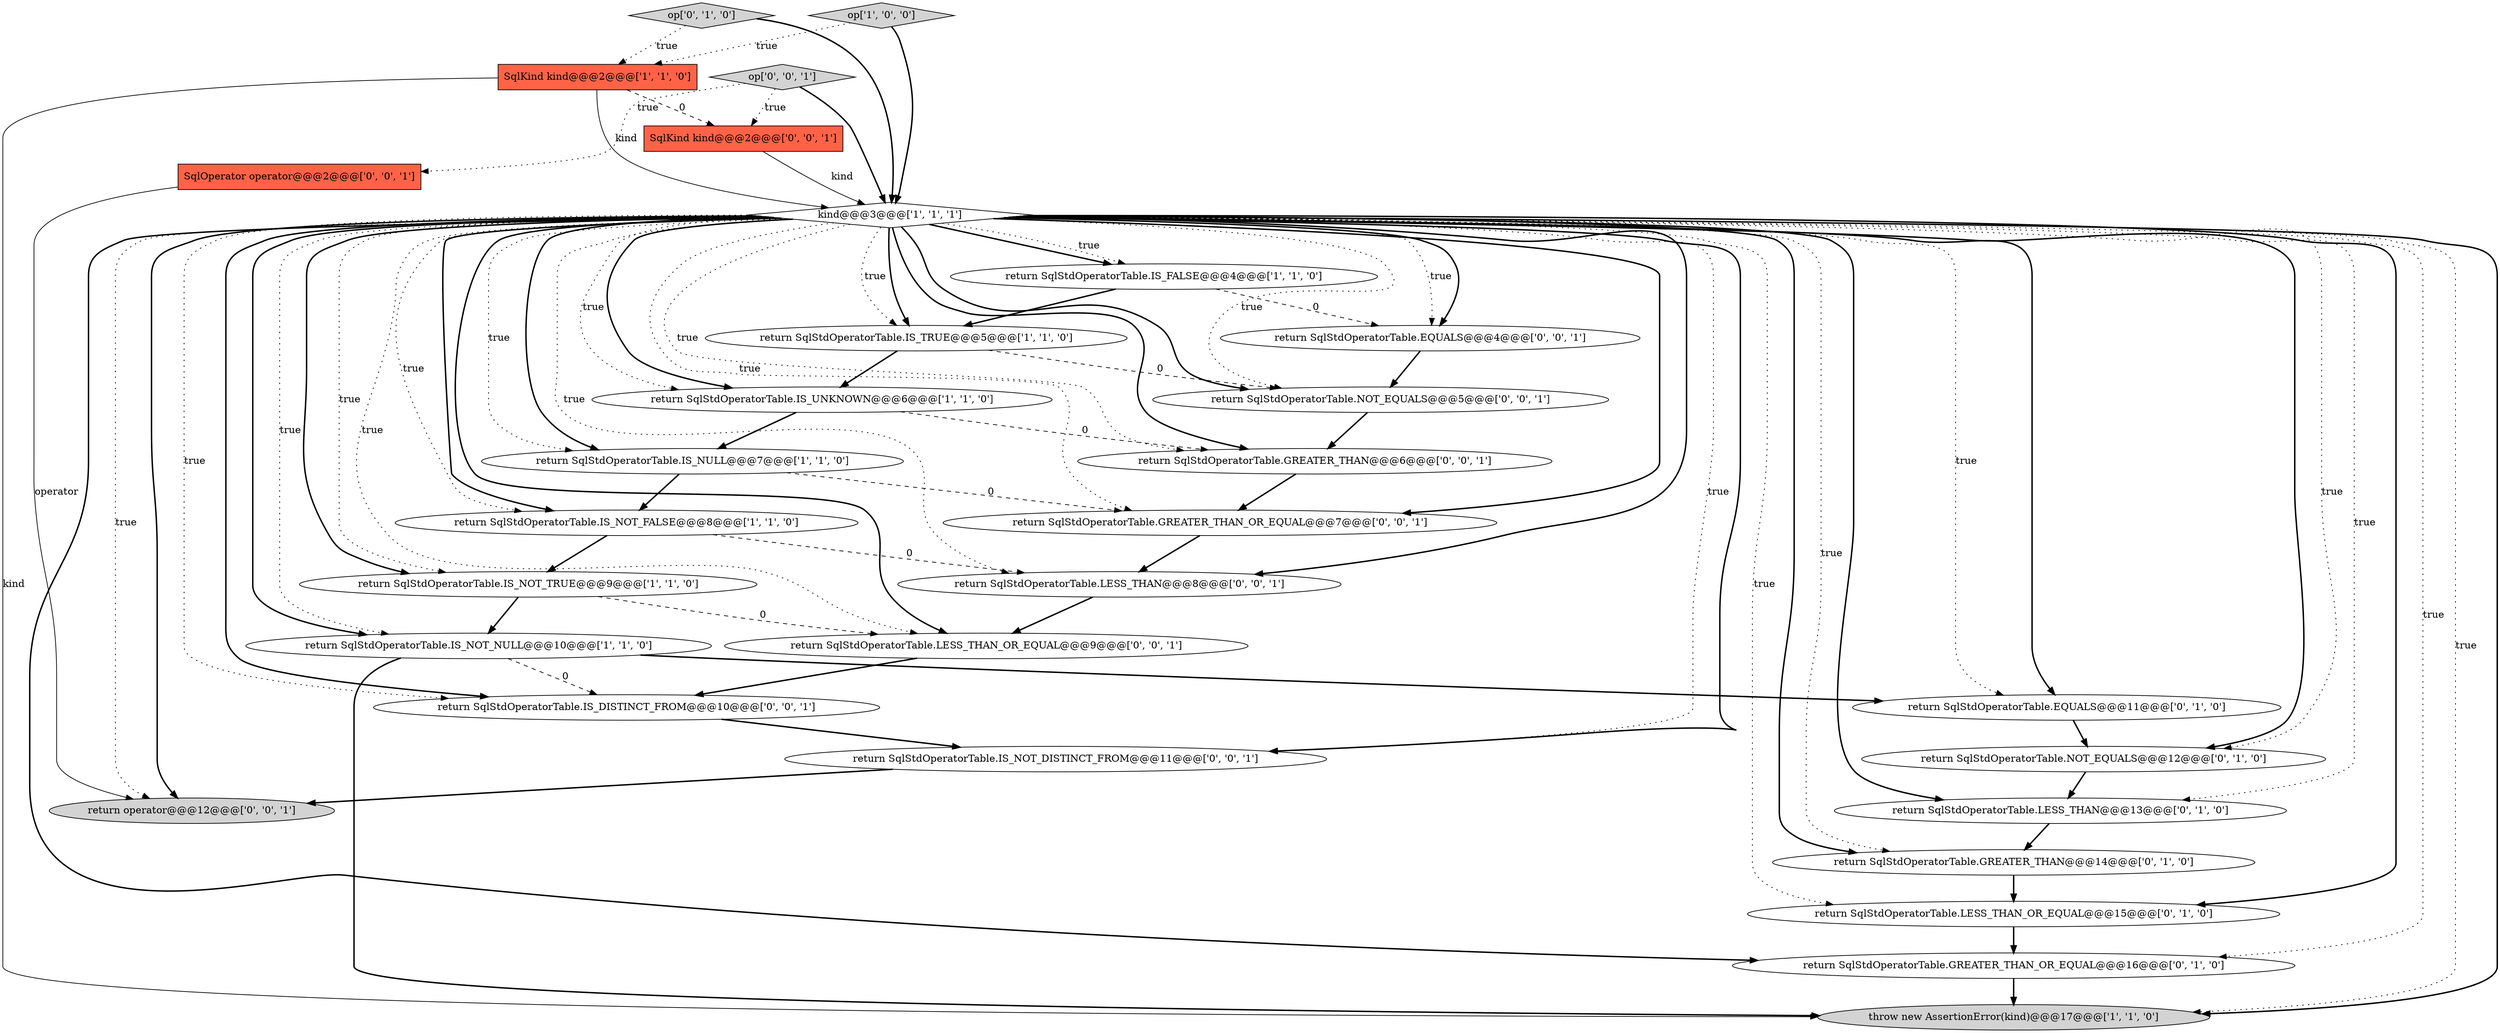 digraph {
11 [style = filled, label = "return SqlStdOperatorTable.EQUALS@@@11@@@['0', '1', '0']", fillcolor = white, shape = ellipse image = "AAA1AAABBB2BBB"];
22 [style = filled, label = "op['0', '0', '1']", fillcolor = lightgray, shape = diamond image = "AAA0AAABBB3BBB"];
28 [style = filled, label = "return SqlStdOperatorTable.GREATER_THAN_OR_EQUAL@@@7@@@['0', '0', '1']", fillcolor = white, shape = ellipse image = "AAA0AAABBB3BBB"];
16 [style = filled, label = "return SqlStdOperatorTable.GREATER_THAN_OR_EQUAL@@@16@@@['0', '1', '0']", fillcolor = white, shape = ellipse image = "AAA1AAABBB2BBB"];
6 [style = filled, label = "throw new AssertionError(kind)@@@17@@@['1', '1', '0']", fillcolor = lightgray, shape = ellipse image = "AAA0AAABBB1BBB"];
2 [style = filled, label = "return SqlStdOperatorTable.IS_NOT_FALSE@@@8@@@['1', '1', '0']", fillcolor = white, shape = ellipse image = "AAA0AAABBB1BBB"];
12 [style = filled, label = "return SqlStdOperatorTable.NOT_EQUALS@@@12@@@['0', '1', '0']", fillcolor = white, shape = ellipse image = "AAA1AAABBB2BBB"];
26 [style = filled, label = "return SqlStdOperatorTable.LESS_THAN@@@8@@@['0', '0', '1']", fillcolor = white, shape = ellipse image = "AAA0AAABBB3BBB"];
10 [style = filled, label = "SqlKind kind@@@2@@@['1', '1', '0']", fillcolor = tomato, shape = box image = "AAA0AAABBB1BBB"];
4 [style = filled, label = "return SqlStdOperatorTable.IS_FALSE@@@4@@@['1', '1', '0']", fillcolor = white, shape = ellipse image = "AAA0AAABBB1BBB"];
15 [style = filled, label = "return SqlStdOperatorTable.GREATER_THAN@@@14@@@['0', '1', '0']", fillcolor = white, shape = ellipse image = "AAA1AAABBB2BBB"];
7 [style = filled, label = "return SqlStdOperatorTable.IS_NOT_TRUE@@@9@@@['1', '1', '0']", fillcolor = white, shape = ellipse image = "AAA0AAABBB1BBB"];
23 [style = filled, label = "return operator@@@12@@@['0', '0', '1']", fillcolor = lightgray, shape = ellipse image = "AAA0AAABBB3BBB"];
9 [style = filled, label = "kind@@@3@@@['1', '1', '1']", fillcolor = white, shape = diamond image = "AAA0AAABBB1BBB"];
20 [style = filled, label = "return SqlStdOperatorTable.NOT_EQUALS@@@5@@@['0', '0', '1']", fillcolor = white, shape = ellipse image = "AAA0AAABBB3BBB"];
27 [style = filled, label = "return SqlStdOperatorTable.IS_NOT_DISTINCT_FROM@@@11@@@['0', '0', '1']", fillcolor = white, shape = ellipse image = "AAA0AAABBB3BBB"];
0 [style = filled, label = "return SqlStdOperatorTable.IS_UNKNOWN@@@6@@@['1', '1', '0']", fillcolor = white, shape = ellipse image = "AAA0AAABBB1BBB"];
13 [style = filled, label = "return SqlStdOperatorTable.LESS_THAN_OR_EQUAL@@@15@@@['0', '1', '0']", fillcolor = white, shape = ellipse image = "AAA1AAABBB2BBB"];
1 [style = filled, label = "return SqlStdOperatorTable.IS_NOT_NULL@@@10@@@['1', '1', '0']", fillcolor = white, shape = ellipse image = "AAA0AAABBB1BBB"];
14 [style = filled, label = "return SqlStdOperatorTable.LESS_THAN@@@13@@@['0', '1', '0']", fillcolor = white, shape = ellipse image = "AAA1AAABBB2BBB"];
19 [style = filled, label = "return SqlStdOperatorTable.LESS_THAN_OR_EQUAL@@@9@@@['0', '0', '1']", fillcolor = white, shape = ellipse image = "AAA0AAABBB3BBB"];
25 [style = filled, label = "return SqlStdOperatorTable.IS_DISTINCT_FROM@@@10@@@['0', '0', '1']", fillcolor = white, shape = ellipse image = "AAA0AAABBB3BBB"];
3 [style = filled, label = "return SqlStdOperatorTable.IS_TRUE@@@5@@@['1', '1', '0']", fillcolor = white, shape = ellipse image = "AAA0AAABBB1BBB"];
5 [style = filled, label = "return SqlStdOperatorTable.IS_NULL@@@7@@@['1', '1', '0']", fillcolor = white, shape = ellipse image = "AAA0AAABBB1BBB"];
21 [style = filled, label = "SqlKind kind@@@2@@@['0', '0', '1']", fillcolor = tomato, shape = box image = "AAA0AAABBB3BBB"];
24 [style = filled, label = "return SqlStdOperatorTable.GREATER_THAN@@@6@@@['0', '0', '1']", fillcolor = white, shape = ellipse image = "AAA0AAABBB3BBB"];
18 [style = filled, label = "SqlOperator operator@@@2@@@['0', '0', '1']", fillcolor = tomato, shape = box image = "AAA0AAABBB3BBB"];
29 [style = filled, label = "return SqlStdOperatorTable.EQUALS@@@4@@@['0', '0', '1']", fillcolor = white, shape = ellipse image = "AAA0AAABBB3BBB"];
8 [style = filled, label = "op['1', '0', '0']", fillcolor = lightgray, shape = diamond image = "AAA0AAABBB1BBB"];
17 [style = filled, label = "op['0', '1', '0']", fillcolor = lightgray, shape = diamond image = "AAA0AAABBB2BBB"];
1->25 [style = dashed, label="0"];
4->29 [style = dashed, label="0"];
11->12 [style = bold, label=""];
9->5 [style = dotted, label="true"];
9->13 [style = dotted, label="true"];
28->26 [style = bold, label=""];
7->19 [style = dashed, label="0"];
9->25 [style = dotted, label="true"];
9->6 [style = dotted, label="true"];
1->11 [style = bold, label=""];
16->6 [style = bold, label=""];
15->13 [style = bold, label=""];
9->14 [style = bold, label=""];
9->26 [style = bold, label=""];
9->28 [style = bold, label=""];
7->1 [style = bold, label=""];
9->25 [style = bold, label=""];
22->18 [style = dotted, label="true"];
4->3 [style = bold, label=""];
5->28 [style = dashed, label="0"];
9->12 [style = bold, label=""];
9->27 [style = dotted, label="true"];
9->27 [style = bold, label=""];
2->26 [style = dashed, label="0"];
12->14 [style = bold, label=""];
9->16 [style = bold, label=""];
9->20 [style = bold, label=""];
9->11 [style = dotted, label="true"];
9->1 [style = dotted, label="true"];
9->24 [style = dotted, label="true"];
22->9 [style = bold, label=""];
26->19 [style = bold, label=""];
9->24 [style = bold, label=""];
17->9 [style = bold, label=""];
21->9 [style = solid, label="kind"];
25->27 [style = bold, label=""];
9->19 [style = dotted, label="true"];
9->23 [style = dotted, label="true"];
8->10 [style = dotted, label="true"];
9->19 [style = bold, label=""];
3->20 [style = dashed, label="0"];
9->28 [style = dotted, label="true"];
9->4 [style = bold, label=""];
2->7 [style = bold, label=""];
10->9 [style = solid, label="kind"];
9->15 [style = bold, label=""];
0->24 [style = dashed, label="0"];
9->20 [style = dotted, label="true"];
9->0 [style = bold, label=""];
9->6 [style = bold, label=""];
19->25 [style = bold, label=""];
17->10 [style = dotted, label="true"];
13->16 [style = bold, label=""];
9->4 [style = dotted, label="true"];
9->29 [style = dotted, label="true"];
9->16 [style = dotted, label="true"];
20->24 [style = bold, label=""];
9->29 [style = bold, label=""];
14->15 [style = bold, label=""];
9->5 [style = bold, label=""];
29->20 [style = bold, label=""];
22->21 [style = dotted, label="true"];
5->2 [style = bold, label=""];
8->9 [style = bold, label=""];
9->11 [style = bold, label=""];
10->6 [style = solid, label="kind"];
9->0 [style = dotted, label="true"];
9->14 [style = dotted, label="true"];
9->7 [style = dotted, label="true"];
9->3 [style = bold, label=""];
9->13 [style = bold, label=""];
9->2 [style = bold, label=""];
10->21 [style = dashed, label="0"];
27->23 [style = bold, label=""];
9->2 [style = dotted, label="true"];
1->6 [style = bold, label=""];
9->26 [style = dotted, label="true"];
18->23 [style = solid, label="operator"];
3->0 [style = bold, label=""];
9->3 [style = dotted, label="true"];
9->23 [style = bold, label=""];
9->15 [style = dotted, label="true"];
9->12 [style = dotted, label="true"];
0->5 [style = bold, label=""];
24->28 [style = bold, label=""];
9->1 [style = bold, label=""];
9->7 [style = bold, label=""];
}
